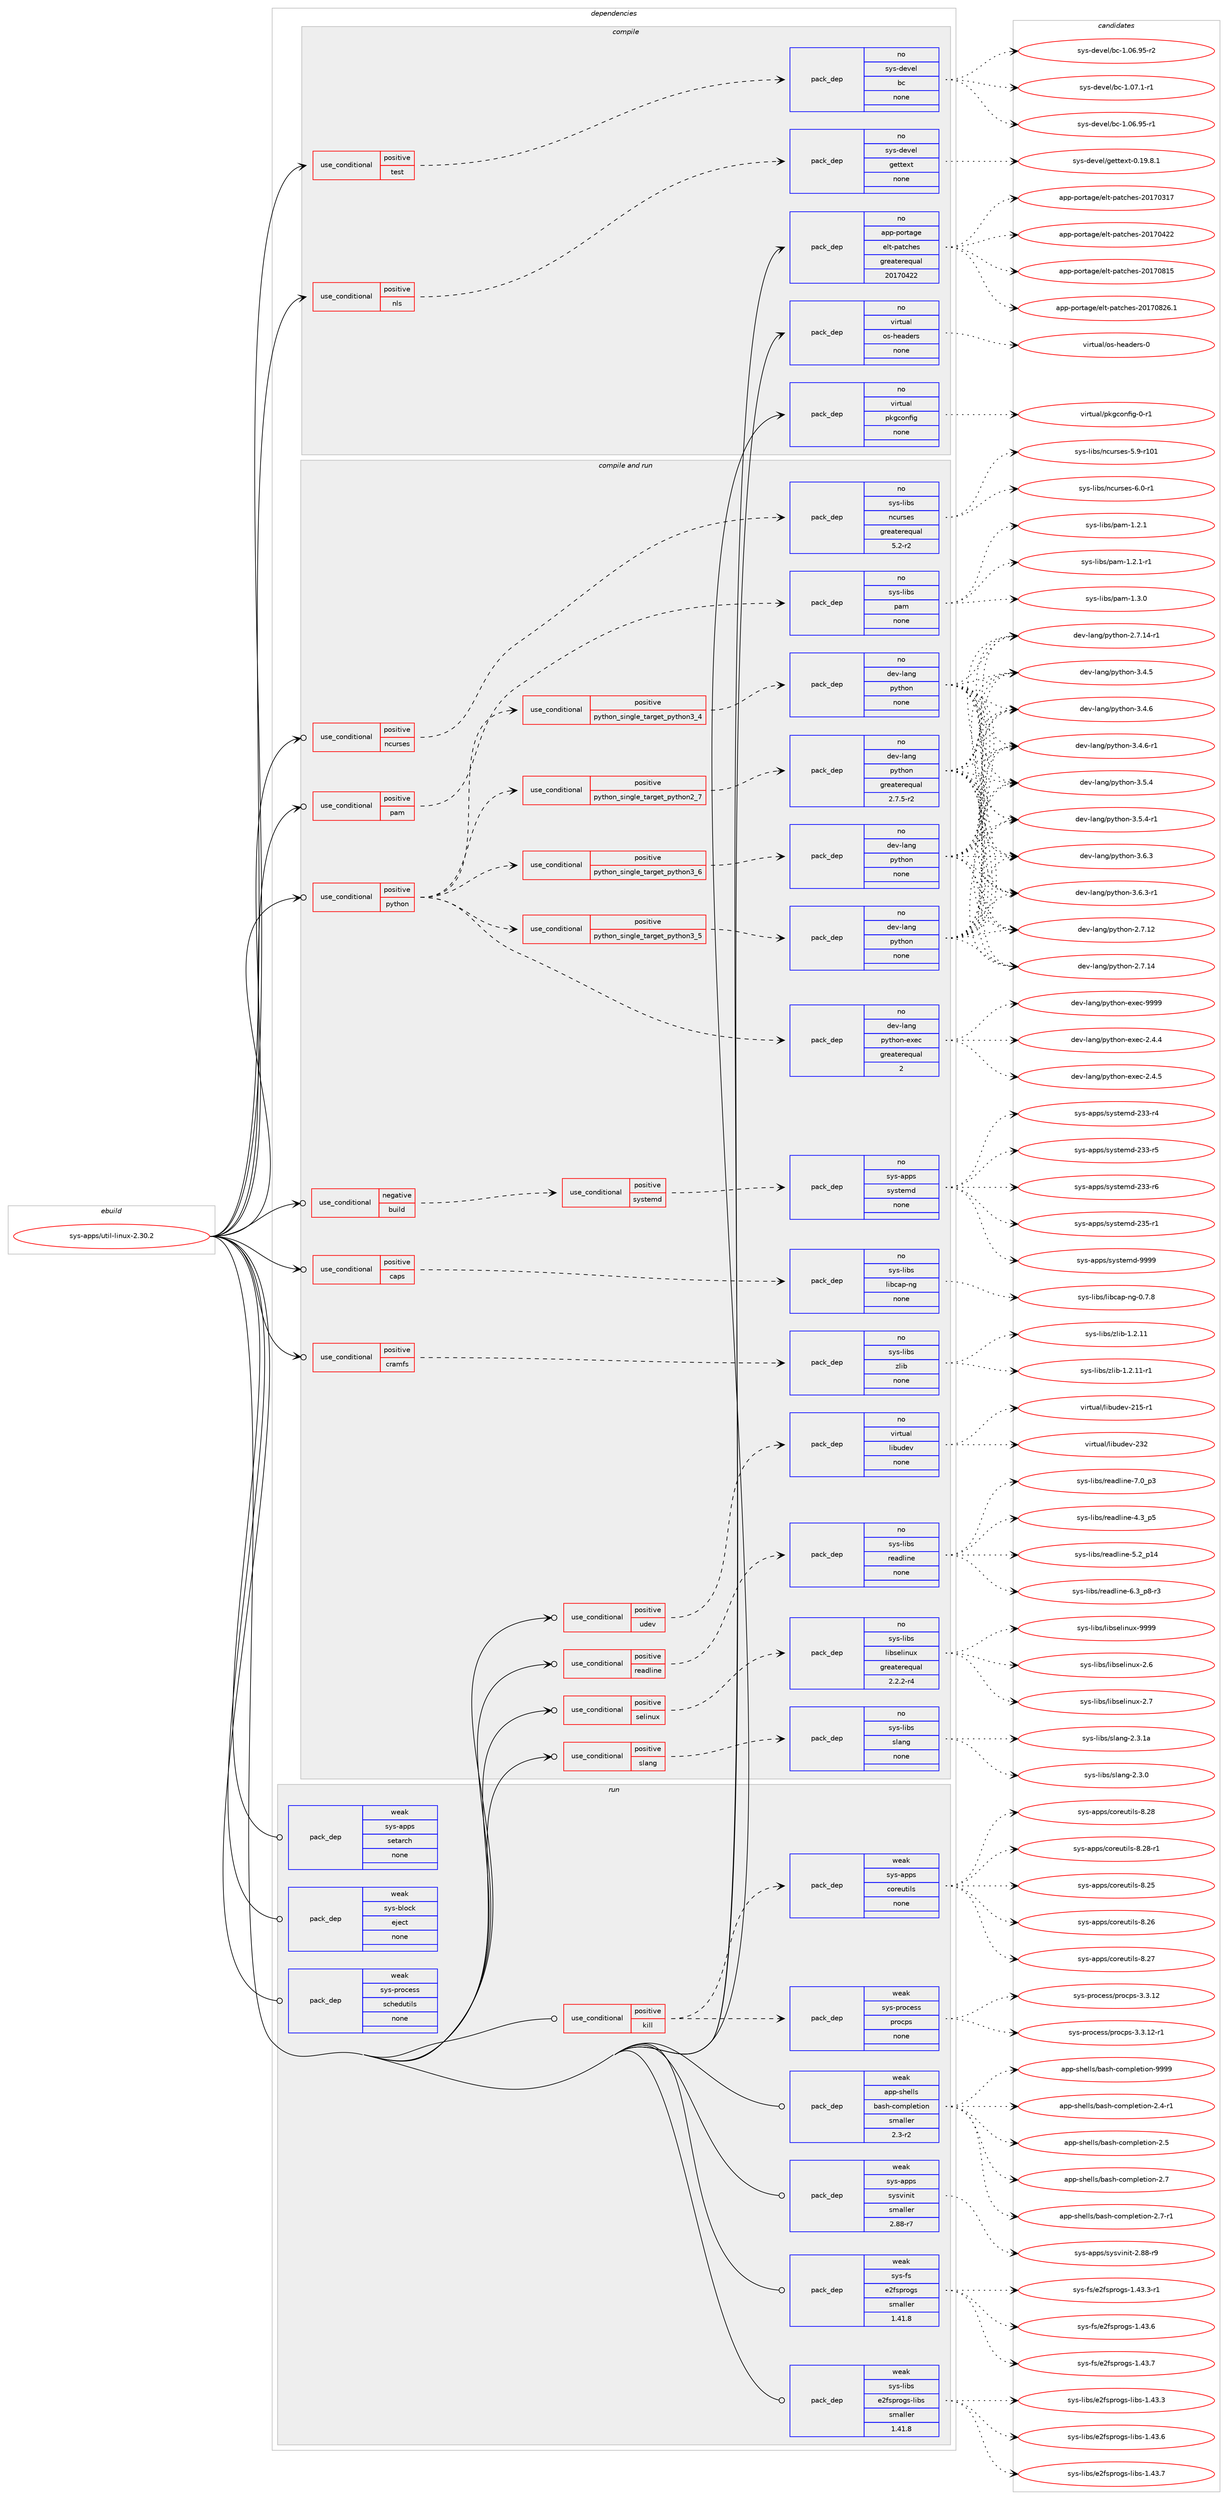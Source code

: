 digraph prolog {

# *************
# Graph options
# *************

newrank=true;
concentrate=true;
compound=true;
graph [rankdir=LR,fontname=Helvetica,fontsize=10,ranksep=1.5];#, ranksep=2.5, nodesep=0.2];
edge  [arrowhead=vee];
node  [fontname=Helvetica,fontsize=10];

# **********
# The ebuild
# **********

subgraph cluster_leftcol {
color=gray;
rank=same;
label=<<i>ebuild</i>>;
id [label="sys-apps/util-linux-2.30.2", color=red, width=4, href="../sys-apps/util-linux-2.30.2.svg"];
}

# ****************
# The dependencies
# ****************

subgraph cluster_midcol {
color=gray;
label=<<i>dependencies</i>>;
subgraph cluster_compile {
fillcolor="#eeeeee";
style=filled;
label=<<i>compile</i>>;
subgraph cond832 {
dependency6902 [label=<<TABLE BORDER="0" CELLBORDER="1" CELLSPACING="0" CELLPADDING="4"><TR><TD ROWSPAN="3" CELLPADDING="10">use_conditional</TD></TR><TR><TD>positive</TD></TR><TR><TD>nls</TD></TR></TABLE>>, shape=none, color=red];
subgraph pack6034 {
dependency6903 [label=<<TABLE BORDER="0" CELLBORDER="1" CELLSPACING="0" CELLPADDING="4" WIDTH="220"><TR><TD ROWSPAN="6" CELLPADDING="30">pack_dep</TD></TR><TR><TD WIDTH="110">no</TD></TR><TR><TD>sys-devel</TD></TR><TR><TD>gettext</TD></TR><TR><TD>none</TD></TR><TR><TD></TD></TR></TABLE>>, shape=none, color=blue];
}
dependency6902:e -> dependency6903:w [weight=20,style="dashed",arrowhead="vee"];
}
id:e -> dependency6902:w [weight=20,style="solid",arrowhead="vee"];
subgraph cond833 {
dependency6904 [label=<<TABLE BORDER="0" CELLBORDER="1" CELLSPACING="0" CELLPADDING="4"><TR><TD ROWSPAN="3" CELLPADDING="10">use_conditional</TD></TR><TR><TD>positive</TD></TR><TR><TD>test</TD></TR></TABLE>>, shape=none, color=red];
subgraph pack6035 {
dependency6905 [label=<<TABLE BORDER="0" CELLBORDER="1" CELLSPACING="0" CELLPADDING="4" WIDTH="220"><TR><TD ROWSPAN="6" CELLPADDING="30">pack_dep</TD></TR><TR><TD WIDTH="110">no</TD></TR><TR><TD>sys-devel</TD></TR><TR><TD>bc</TD></TR><TR><TD>none</TD></TR><TR><TD></TD></TR></TABLE>>, shape=none, color=blue];
}
dependency6904:e -> dependency6905:w [weight=20,style="dashed",arrowhead="vee"];
}
id:e -> dependency6904:w [weight=20,style="solid",arrowhead="vee"];
subgraph pack6036 {
dependency6906 [label=<<TABLE BORDER="0" CELLBORDER="1" CELLSPACING="0" CELLPADDING="4" WIDTH="220"><TR><TD ROWSPAN="6" CELLPADDING="30">pack_dep</TD></TR><TR><TD WIDTH="110">no</TD></TR><TR><TD>app-portage</TD></TR><TR><TD>elt-patches</TD></TR><TR><TD>greaterequal</TD></TR><TR><TD>20170422</TD></TR></TABLE>>, shape=none, color=blue];
}
id:e -> dependency6906:w [weight=20,style="solid",arrowhead="vee"];
subgraph pack6037 {
dependency6907 [label=<<TABLE BORDER="0" CELLBORDER="1" CELLSPACING="0" CELLPADDING="4" WIDTH="220"><TR><TD ROWSPAN="6" CELLPADDING="30">pack_dep</TD></TR><TR><TD WIDTH="110">no</TD></TR><TR><TD>virtual</TD></TR><TR><TD>os-headers</TD></TR><TR><TD>none</TD></TR><TR><TD></TD></TR></TABLE>>, shape=none, color=blue];
}
id:e -> dependency6907:w [weight=20,style="solid",arrowhead="vee"];
subgraph pack6038 {
dependency6908 [label=<<TABLE BORDER="0" CELLBORDER="1" CELLSPACING="0" CELLPADDING="4" WIDTH="220"><TR><TD ROWSPAN="6" CELLPADDING="30">pack_dep</TD></TR><TR><TD WIDTH="110">no</TD></TR><TR><TD>virtual</TD></TR><TR><TD>pkgconfig</TD></TR><TR><TD>none</TD></TR><TR><TD></TD></TR></TABLE>>, shape=none, color=blue];
}
id:e -> dependency6908:w [weight=20,style="solid",arrowhead="vee"];
}
subgraph cluster_compileandrun {
fillcolor="#eeeeee";
style=filled;
label=<<i>compile and run</i>>;
subgraph cond834 {
dependency6909 [label=<<TABLE BORDER="0" CELLBORDER="1" CELLSPACING="0" CELLPADDING="4"><TR><TD ROWSPAN="3" CELLPADDING="10">use_conditional</TD></TR><TR><TD>negative</TD></TR><TR><TD>build</TD></TR></TABLE>>, shape=none, color=red];
subgraph cond835 {
dependency6910 [label=<<TABLE BORDER="0" CELLBORDER="1" CELLSPACING="0" CELLPADDING="4"><TR><TD ROWSPAN="3" CELLPADDING="10">use_conditional</TD></TR><TR><TD>positive</TD></TR><TR><TD>systemd</TD></TR></TABLE>>, shape=none, color=red];
subgraph pack6039 {
dependency6911 [label=<<TABLE BORDER="0" CELLBORDER="1" CELLSPACING="0" CELLPADDING="4" WIDTH="220"><TR><TD ROWSPAN="6" CELLPADDING="30">pack_dep</TD></TR><TR><TD WIDTH="110">no</TD></TR><TR><TD>sys-apps</TD></TR><TR><TD>systemd</TD></TR><TR><TD>none</TD></TR><TR><TD></TD></TR></TABLE>>, shape=none, color=blue];
}
dependency6910:e -> dependency6911:w [weight=20,style="dashed",arrowhead="vee"];
}
dependency6909:e -> dependency6910:w [weight=20,style="dashed",arrowhead="vee"];
}
id:e -> dependency6909:w [weight=20,style="solid",arrowhead="odotvee"];
subgraph cond836 {
dependency6912 [label=<<TABLE BORDER="0" CELLBORDER="1" CELLSPACING="0" CELLPADDING="4"><TR><TD ROWSPAN="3" CELLPADDING="10">use_conditional</TD></TR><TR><TD>positive</TD></TR><TR><TD>caps</TD></TR></TABLE>>, shape=none, color=red];
subgraph pack6040 {
dependency6913 [label=<<TABLE BORDER="0" CELLBORDER="1" CELLSPACING="0" CELLPADDING="4" WIDTH="220"><TR><TD ROWSPAN="6" CELLPADDING="30">pack_dep</TD></TR><TR><TD WIDTH="110">no</TD></TR><TR><TD>sys-libs</TD></TR><TR><TD>libcap-ng</TD></TR><TR><TD>none</TD></TR><TR><TD></TD></TR></TABLE>>, shape=none, color=blue];
}
dependency6912:e -> dependency6913:w [weight=20,style="dashed",arrowhead="vee"];
}
id:e -> dependency6912:w [weight=20,style="solid",arrowhead="odotvee"];
subgraph cond837 {
dependency6914 [label=<<TABLE BORDER="0" CELLBORDER="1" CELLSPACING="0" CELLPADDING="4"><TR><TD ROWSPAN="3" CELLPADDING="10">use_conditional</TD></TR><TR><TD>positive</TD></TR><TR><TD>cramfs</TD></TR></TABLE>>, shape=none, color=red];
subgraph pack6041 {
dependency6915 [label=<<TABLE BORDER="0" CELLBORDER="1" CELLSPACING="0" CELLPADDING="4" WIDTH="220"><TR><TD ROWSPAN="6" CELLPADDING="30">pack_dep</TD></TR><TR><TD WIDTH="110">no</TD></TR><TR><TD>sys-libs</TD></TR><TR><TD>zlib</TD></TR><TR><TD>none</TD></TR><TR><TD></TD></TR></TABLE>>, shape=none, color=blue];
}
dependency6914:e -> dependency6915:w [weight=20,style="dashed",arrowhead="vee"];
}
id:e -> dependency6914:w [weight=20,style="solid",arrowhead="odotvee"];
subgraph cond838 {
dependency6916 [label=<<TABLE BORDER="0" CELLBORDER="1" CELLSPACING="0" CELLPADDING="4"><TR><TD ROWSPAN="3" CELLPADDING="10">use_conditional</TD></TR><TR><TD>positive</TD></TR><TR><TD>ncurses</TD></TR></TABLE>>, shape=none, color=red];
subgraph pack6042 {
dependency6917 [label=<<TABLE BORDER="0" CELLBORDER="1" CELLSPACING="0" CELLPADDING="4" WIDTH="220"><TR><TD ROWSPAN="6" CELLPADDING="30">pack_dep</TD></TR><TR><TD WIDTH="110">no</TD></TR><TR><TD>sys-libs</TD></TR><TR><TD>ncurses</TD></TR><TR><TD>greaterequal</TD></TR><TR><TD>5.2-r2</TD></TR></TABLE>>, shape=none, color=blue];
}
dependency6916:e -> dependency6917:w [weight=20,style="dashed",arrowhead="vee"];
}
id:e -> dependency6916:w [weight=20,style="solid",arrowhead="odotvee"];
subgraph cond839 {
dependency6918 [label=<<TABLE BORDER="0" CELLBORDER="1" CELLSPACING="0" CELLPADDING="4"><TR><TD ROWSPAN="3" CELLPADDING="10">use_conditional</TD></TR><TR><TD>positive</TD></TR><TR><TD>pam</TD></TR></TABLE>>, shape=none, color=red];
subgraph pack6043 {
dependency6919 [label=<<TABLE BORDER="0" CELLBORDER="1" CELLSPACING="0" CELLPADDING="4" WIDTH="220"><TR><TD ROWSPAN="6" CELLPADDING="30">pack_dep</TD></TR><TR><TD WIDTH="110">no</TD></TR><TR><TD>sys-libs</TD></TR><TR><TD>pam</TD></TR><TR><TD>none</TD></TR><TR><TD></TD></TR></TABLE>>, shape=none, color=blue];
}
dependency6918:e -> dependency6919:w [weight=20,style="dashed",arrowhead="vee"];
}
id:e -> dependency6918:w [weight=20,style="solid",arrowhead="odotvee"];
subgraph cond840 {
dependency6920 [label=<<TABLE BORDER="0" CELLBORDER="1" CELLSPACING="0" CELLPADDING="4"><TR><TD ROWSPAN="3" CELLPADDING="10">use_conditional</TD></TR><TR><TD>positive</TD></TR><TR><TD>python</TD></TR></TABLE>>, shape=none, color=red];
subgraph cond841 {
dependency6921 [label=<<TABLE BORDER="0" CELLBORDER="1" CELLSPACING="0" CELLPADDING="4"><TR><TD ROWSPAN="3" CELLPADDING="10">use_conditional</TD></TR><TR><TD>positive</TD></TR><TR><TD>python_single_target_python2_7</TD></TR></TABLE>>, shape=none, color=red];
subgraph pack6044 {
dependency6922 [label=<<TABLE BORDER="0" CELLBORDER="1" CELLSPACING="0" CELLPADDING="4" WIDTH="220"><TR><TD ROWSPAN="6" CELLPADDING="30">pack_dep</TD></TR><TR><TD WIDTH="110">no</TD></TR><TR><TD>dev-lang</TD></TR><TR><TD>python</TD></TR><TR><TD>greaterequal</TD></TR><TR><TD>2.7.5-r2</TD></TR></TABLE>>, shape=none, color=blue];
}
dependency6921:e -> dependency6922:w [weight=20,style="dashed",arrowhead="vee"];
}
dependency6920:e -> dependency6921:w [weight=20,style="dashed",arrowhead="vee"];
subgraph cond842 {
dependency6923 [label=<<TABLE BORDER="0" CELLBORDER="1" CELLSPACING="0" CELLPADDING="4"><TR><TD ROWSPAN="3" CELLPADDING="10">use_conditional</TD></TR><TR><TD>positive</TD></TR><TR><TD>python_single_target_python3_4</TD></TR></TABLE>>, shape=none, color=red];
subgraph pack6045 {
dependency6924 [label=<<TABLE BORDER="0" CELLBORDER="1" CELLSPACING="0" CELLPADDING="4" WIDTH="220"><TR><TD ROWSPAN="6" CELLPADDING="30">pack_dep</TD></TR><TR><TD WIDTH="110">no</TD></TR><TR><TD>dev-lang</TD></TR><TR><TD>python</TD></TR><TR><TD>none</TD></TR><TR><TD></TD></TR></TABLE>>, shape=none, color=blue];
}
dependency6923:e -> dependency6924:w [weight=20,style="dashed",arrowhead="vee"];
}
dependency6920:e -> dependency6923:w [weight=20,style="dashed",arrowhead="vee"];
subgraph cond843 {
dependency6925 [label=<<TABLE BORDER="0" CELLBORDER="1" CELLSPACING="0" CELLPADDING="4"><TR><TD ROWSPAN="3" CELLPADDING="10">use_conditional</TD></TR><TR><TD>positive</TD></TR><TR><TD>python_single_target_python3_5</TD></TR></TABLE>>, shape=none, color=red];
subgraph pack6046 {
dependency6926 [label=<<TABLE BORDER="0" CELLBORDER="1" CELLSPACING="0" CELLPADDING="4" WIDTH="220"><TR><TD ROWSPAN="6" CELLPADDING="30">pack_dep</TD></TR><TR><TD WIDTH="110">no</TD></TR><TR><TD>dev-lang</TD></TR><TR><TD>python</TD></TR><TR><TD>none</TD></TR><TR><TD></TD></TR></TABLE>>, shape=none, color=blue];
}
dependency6925:e -> dependency6926:w [weight=20,style="dashed",arrowhead="vee"];
}
dependency6920:e -> dependency6925:w [weight=20,style="dashed",arrowhead="vee"];
subgraph cond844 {
dependency6927 [label=<<TABLE BORDER="0" CELLBORDER="1" CELLSPACING="0" CELLPADDING="4"><TR><TD ROWSPAN="3" CELLPADDING="10">use_conditional</TD></TR><TR><TD>positive</TD></TR><TR><TD>python_single_target_python3_6</TD></TR></TABLE>>, shape=none, color=red];
subgraph pack6047 {
dependency6928 [label=<<TABLE BORDER="0" CELLBORDER="1" CELLSPACING="0" CELLPADDING="4" WIDTH="220"><TR><TD ROWSPAN="6" CELLPADDING="30">pack_dep</TD></TR><TR><TD WIDTH="110">no</TD></TR><TR><TD>dev-lang</TD></TR><TR><TD>python</TD></TR><TR><TD>none</TD></TR><TR><TD></TD></TR></TABLE>>, shape=none, color=blue];
}
dependency6927:e -> dependency6928:w [weight=20,style="dashed",arrowhead="vee"];
}
dependency6920:e -> dependency6927:w [weight=20,style="dashed",arrowhead="vee"];
subgraph pack6048 {
dependency6929 [label=<<TABLE BORDER="0" CELLBORDER="1" CELLSPACING="0" CELLPADDING="4" WIDTH="220"><TR><TD ROWSPAN="6" CELLPADDING="30">pack_dep</TD></TR><TR><TD WIDTH="110">no</TD></TR><TR><TD>dev-lang</TD></TR><TR><TD>python-exec</TD></TR><TR><TD>greaterequal</TD></TR><TR><TD>2</TD></TR></TABLE>>, shape=none, color=blue];
}
dependency6920:e -> dependency6929:w [weight=20,style="dashed",arrowhead="vee"];
}
id:e -> dependency6920:w [weight=20,style="solid",arrowhead="odotvee"];
subgraph cond845 {
dependency6930 [label=<<TABLE BORDER="0" CELLBORDER="1" CELLSPACING="0" CELLPADDING="4"><TR><TD ROWSPAN="3" CELLPADDING="10">use_conditional</TD></TR><TR><TD>positive</TD></TR><TR><TD>readline</TD></TR></TABLE>>, shape=none, color=red];
subgraph pack6049 {
dependency6931 [label=<<TABLE BORDER="0" CELLBORDER="1" CELLSPACING="0" CELLPADDING="4" WIDTH="220"><TR><TD ROWSPAN="6" CELLPADDING="30">pack_dep</TD></TR><TR><TD WIDTH="110">no</TD></TR><TR><TD>sys-libs</TD></TR><TR><TD>readline</TD></TR><TR><TD>none</TD></TR><TR><TD></TD></TR></TABLE>>, shape=none, color=blue];
}
dependency6930:e -> dependency6931:w [weight=20,style="dashed",arrowhead="vee"];
}
id:e -> dependency6930:w [weight=20,style="solid",arrowhead="odotvee"];
subgraph cond846 {
dependency6932 [label=<<TABLE BORDER="0" CELLBORDER="1" CELLSPACING="0" CELLPADDING="4"><TR><TD ROWSPAN="3" CELLPADDING="10">use_conditional</TD></TR><TR><TD>positive</TD></TR><TR><TD>selinux</TD></TR></TABLE>>, shape=none, color=red];
subgraph pack6050 {
dependency6933 [label=<<TABLE BORDER="0" CELLBORDER="1" CELLSPACING="0" CELLPADDING="4" WIDTH="220"><TR><TD ROWSPAN="6" CELLPADDING="30">pack_dep</TD></TR><TR><TD WIDTH="110">no</TD></TR><TR><TD>sys-libs</TD></TR><TR><TD>libselinux</TD></TR><TR><TD>greaterequal</TD></TR><TR><TD>2.2.2-r4</TD></TR></TABLE>>, shape=none, color=blue];
}
dependency6932:e -> dependency6933:w [weight=20,style="dashed",arrowhead="vee"];
}
id:e -> dependency6932:w [weight=20,style="solid",arrowhead="odotvee"];
subgraph cond847 {
dependency6934 [label=<<TABLE BORDER="0" CELLBORDER="1" CELLSPACING="0" CELLPADDING="4"><TR><TD ROWSPAN="3" CELLPADDING="10">use_conditional</TD></TR><TR><TD>positive</TD></TR><TR><TD>slang</TD></TR></TABLE>>, shape=none, color=red];
subgraph pack6051 {
dependency6935 [label=<<TABLE BORDER="0" CELLBORDER="1" CELLSPACING="0" CELLPADDING="4" WIDTH="220"><TR><TD ROWSPAN="6" CELLPADDING="30">pack_dep</TD></TR><TR><TD WIDTH="110">no</TD></TR><TR><TD>sys-libs</TD></TR><TR><TD>slang</TD></TR><TR><TD>none</TD></TR><TR><TD></TD></TR></TABLE>>, shape=none, color=blue];
}
dependency6934:e -> dependency6935:w [weight=20,style="dashed",arrowhead="vee"];
}
id:e -> dependency6934:w [weight=20,style="solid",arrowhead="odotvee"];
subgraph cond848 {
dependency6936 [label=<<TABLE BORDER="0" CELLBORDER="1" CELLSPACING="0" CELLPADDING="4"><TR><TD ROWSPAN="3" CELLPADDING="10">use_conditional</TD></TR><TR><TD>positive</TD></TR><TR><TD>udev</TD></TR></TABLE>>, shape=none, color=red];
subgraph pack6052 {
dependency6937 [label=<<TABLE BORDER="0" CELLBORDER="1" CELLSPACING="0" CELLPADDING="4" WIDTH="220"><TR><TD ROWSPAN="6" CELLPADDING="30">pack_dep</TD></TR><TR><TD WIDTH="110">no</TD></TR><TR><TD>virtual</TD></TR><TR><TD>libudev</TD></TR><TR><TD>none</TD></TR><TR><TD></TD></TR></TABLE>>, shape=none, color=blue];
}
dependency6936:e -> dependency6937:w [weight=20,style="dashed",arrowhead="vee"];
}
id:e -> dependency6936:w [weight=20,style="solid",arrowhead="odotvee"];
}
subgraph cluster_run {
fillcolor="#eeeeee";
style=filled;
label=<<i>run</i>>;
subgraph cond849 {
dependency6938 [label=<<TABLE BORDER="0" CELLBORDER="1" CELLSPACING="0" CELLPADDING="4"><TR><TD ROWSPAN="3" CELLPADDING="10">use_conditional</TD></TR><TR><TD>positive</TD></TR><TR><TD>kill</TD></TR></TABLE>>, shape=none, color=red];
subgraph pack6053 {
dependency6939 [label=<<TABLE BORDER="0" CELLBORDER="1" CELLSPACING="0" CELLPADDING="4" WIDTH="220"><TR><TD ROWSPAN="6" CELLPADDING="30">pack_dep</TD></TR><TR><TD WIDTH="110">weak</TD></TR><TR><TD>sys-apps</TD></TR><TR><TD>coreutils</TD></TR><TR><TD>none</TD></TR><TR><TD></TD></TR></TABLE>>, shape=none, color=blue];
}
dependency6938:e -> dependency6939:w [weight=20,style="dashed",arrowhead="vee"];
subgraph pack6054 {
dependency6940 [label=<<TABLE BORDER="0" CELLBORDER="1" CELLSPACING="0" CELLPADDING="4" WIDTH="220"><TR><TD ROWSPAN="6" CELLPADDING="30">pack_dep</TD></TR><TR><TD WIDTH="110">weak</TD></TR><TR><TD>sys-process</TD></TR><TR><TD>procps</TD></TR><TR><TD>none</TD></TR><TR><TD></TD></TR></TABLE>>, shape=none, color=blue];
}
dependency6938:e -> dependency6940:w [weight=20,style="dashed",arrowhead="vee"];
}
id:e -> dependency6938:w [weight=20,style="solid",arrowhead="odot"];
subgraph pack6055 {
dependency6941 [label=<<TABLE BORDER="0" CELLBORDER="1" CELLSPACING="0" CELLPADDING="4" WIDTH="220"><TR><TD ROWSPAN="6" CELLPADDING="30">pack_dep</TD></TR><TR><TD WIDTH="110">weak</TD></TR><TR><TD>app-shells</TD></TR><TR><TD>bash-completion</TD></TR><TR><TD>smaller</TD></TR><TR><TD>2.3-r2</TD></TR></TABLE>>, shape=none, color=blue];
}
id:e -> dependency6941:w [weight=20,style="solid",arrowhead="odot"];
subgraph pack6056 {
dependency6942 [label=<<TABLE BORDER="0" CELLBORDER="1" CELLSPACING="0" CELLPADDING="4" WIDTH="220"><TR><TD ROWSPAN="6" CELLPADDING="30">pack_dep</TD></TR><TR><TD WIDTH="110">weak</TD></TR><TR><TD>sys-apps</TD></TR><TR><TD>setarch</TD></TR><TR><TD>none</TD></TR><TR><TD></TD></TR></TABLE>>, shape=none, color=blue];
}
id:e -> dependency6942:w [weight=20,style="solid",arrowhead="odot"];
subgraph pack6057 {
dependency6943 [label=<<TABLE BORDER="0" CELLBORDER="1" CELLSPACING="0" CELLPADDING="4" WIDTH="220"><TR><TD ROWSPAN="6" CELLPADDING="30">pack_dep</TD></TR><TR><TD WIDTH="110">weak</TD></TR><TR><TD>sys-apps</TD></TR><TR><TD>sysvinit</TD></TR><TR><TD>smaller</TD></TR><TR><TD>2.88-r7</TD></TR></TABLE>>, shape=none, color=blue];
}
id:e -> dependency6943:w [weight=20,style="solid",arrowhead="odot"];
subgraph pack6058 {
dependency6944 [label=<<TABLE BORDER="0" CELLBORDER="1" CELLSPACING="0" CELLPADDING="4" WIDTH="220"><TR><TD ROWSPAN="6" CELLPADDING="30">pack_dep</TD></TR><TR><TD WIDTH="110">weak</TD></TR><TR><TD>sys-block</TD></TR><TR><TD>eject</TD></TR><TR><TD>none</TD></TR><TR><TD></TD></TR></TABLE>>, shape=none, color=blue];
}
id:e -> dependency6944:w [weight=20,style="solid",arrowhead="odot"];
subgraph pack6059 {
dependency6945 [label=<<TABLE BORDER="0" CELLBORDER="1" CELLSPACING="0" CELLPADDING="4" WIDTH="220"><TR><TD ROWSPAN="6" CELLPADDING="30">pack_dep</TD></TR><TR><TD WIDTH="110">weak</TD></TR><TR><TD>sys-fs</TD></TR><TR><TD>e2fsprogs</TD></TR><TR><TD>smaller</TD></TR><TR><TD>1.41.8</TD></TR></TABLE>>, shape=none, color=blue];
}
id:e -> dependency6945:w [weight=20,style="solid",arrowhead="odot"];
subgraph pack6060 {
dependency6946 [label=<<TABLE BORDER="0" CELLBORDER="1" CELLSPACING="0" CELLPADDING="4" WIDTH="220"><TR><TD ROWSPAN="6" CELLPADDING="30">pack_dep</TD></TR><TR><TD WIDTH="110">weak</TD></TR><TR><TD>sys-libs</TD></TR><TR><TD>e2fsprogs-libs</TD></TR><TR><TD>smaller</TD></TR><TR><TD>1.41.8</TD></TR></TABLE>>, shape=none, color=blue];
}
id:e -> dependency6946:w [weight=20,style="solid",arrowhead="odot"];
subgraph pack6061 {
dependency6947 [label=<<TABLE BORDER="0" CELLBORDER="1" CELLSPACING="0" CELLPADDING="4" WIDTH="220"><TR><TD ROWSPAN="6" CELLPADDING="30">pack_dep</TD></TR><TR><TD WIDTH="110">weak</TD></TR><TR><TD>sys-process</TD></TR><TR><TD>schedutils</TD></TR><TR><TD>none</TD></TR><TR><TD></TD></TR></TABLE>>, shape=none, color=blue];
}
id:e -> dependency6947:w [weight=20,style="solid",arrowhead="odot"];
}
}

# **************
# The candidates
# **************

subgraph cluster_choices {
rank=same;
color=gray;
label=<<i>candidates</i>>;

subgraph choice6034 {
color=black;
nodesep=1;
choice1151211154510010111810110847103101116116101120116454846495746564649 [label="sys-devel/gettext-0.19.8.1", color=red, width=4,href="../sys-devel/gettext-0.19.8.1.svg"];
dependency6903:e -> choice1151211154510010111810110847103101116116101120116454846495746564649:w [style=dotted,weight="100"];
}
subgraph choice6035 {
color=black;
nodesep=1;
choice1151211154510010111810110847989945494648544657534511449 [label="sys-devel/bc-1.06.95-r1", color=red, width=4,href="../sys-devel/bc-1.06.95-r1.svg"];
choice1151211154510010111810110847989945494648544657534511450 [label="sys-devel/bc-1.06.95-r2", color=red, width=4,href="../sys-devel/bc-1.06.95-r2.svg"];
choice11512111545100101118101108479899454946485546494511449 [label="sys-devel/bc-1.07.1-r1", color=red, width=4,href="../sys-devel/bc-1.07.1-r1.svg"];
dependency6905:e -> choice1151211154510010111810110847989945494648544657534511449:w [style=dotted,weight="100"];
dependency6905:e -> choice1151211154510010111810110847989945494648544657534511450:w [style=dotted,weight="100"];
dependency6905:e -> choice11512111545100101118101108479899454946485546494511449:w [style=dotted,weight="100"];
}
subgraph choice6036 {
color=black;
nodesep=1;
choice97112112451121111141169710310147101108116451129711699104101115455048495548514955 [label="app-portage/elt-patches-20170317", color=red, width=4,href="../app-portage/elt-patches-20170317.svg"];
choice97112112451121111141169710310147101108116451129711699104101115455048495548525050 [label="app-portage/elt-patches-20170422", color=red, width=4,href="../app-portage/elt-patches-20170422.svg"];
choice97112112451121111141169710310147101108116451129711699104101115455048495548564953 [label="app-portage/elt-patches-20170815", color=red, width=4,href="../app-portage/elt-patches-20170815.svg"];
choice971121124511211111411697103101471011081164511297116991041011154550484955485650544649 [label="app-portage/elt-patches-20170826.1", color=red, width=4,href="../app-portage/elt-patches-20170826.1.svg"];
dependency6906:e -> choice97112112451121111141169710310147101108116451129711699104101115455048495548514955:w [style=dotted,weight="100"];
dependency6906:e -> choice97112112451121111141169710310147101108116451129711699104101115455048495548525050:w [style=dotted,weight="100"];
dependency6906:e -> choice97112112451121111141169710310147101108116451129711699104101115455048495548564953:w [style=dotted,weight="100"];
dependency6906:e -> choice971121124511211111411697103101471011081164511297116991041011154550484955485650544649:w [style=dotted,weight="100"];
}
subgraph choice6037 {
color=black;
nodesep=1;
choice118105114116117971084711111545104101971001011141154548 [label="virtual/os-headers-0", color=red, width=4,href="../virtual/os-headers-0.svg"];
dependency6907:e -> choice118105114116117971084711111545104101971001011141154548:w [style=dotted,weight="100"];
}
subgraph choice6038 {
color=black;
nodesep=1;
choice11810511411611797108471121071039911111010210510345484511449 [label="virtual/pkgconfig-0-r1", color=red, width=4,href="../virtual/pkgconfig-0-r1.svg"];
dependency6908:e -> choice11810511411611797108471121071039911111010210510345484511449:w [style=dotted,weight="100"];
}
subgraph choice6039 {
color=black;
nodesep=1;
choice115121115459711211211547115121115116101109100455051514511452 [label="sys-apps/systemd-233-r4", color=red, width=4,href="../sys-apps/systemd-233-r4.svg"];
choice115121115459711211211547115121115116101109100455051514511453 [label="sys-apps/systemd-233-r5", color=red, width=4,href="../sys-apps/systemd-233-r5.svg"];
choice115121115459711211211547115121115116101109100455051514511454 [label="sys-apps/systemd-233-r6", color=red, width=4,href="../sys-apps/systemd-233-r6.svg"];
choice115121115459711211211547115121115116101109100455051534511449 [label="sys-apps/systemd-235-r1", color=red, width=4,href="../sys-apps/systemd-235-r1.svg"];
choice1151211154597112112115471151211151161011091004557575757 [label="sys-apps/systemd-9999", color=red, width=4,href="../sys-apps/systemd-9999.svg"];
dependency6911:e -> choice115121115459711211211547115121115116101109100455051514511452:w [style=dotted,weight="100"];
dependency6911:e -> choice115121115459711211211547115121115116101109100455051514511453:w [style=dotted,weight="100"];
dependency6911:e -> choice115121115459711211211547115121115116101109100455051514511454:w [style=dotted,weight="100"];
dependency6911:e -> choice115121115459711211211547115121115116101109100455051534511449:w [style=dotted,weight="100"];
dependency6911:e -> choice1151211154597112112115471151211151161011091004557575757:w [style=dotted,weight="100"];
}
subgraph choice6040 {
color=black;
nodesep=1;
choice11512111545108105981154710810598999711245110103454846554656 [label="sys-libs/libcap-ng-0.7.8", color=red, width=4,href="../sys-libs/libcap-ng-0.7.8.svg"];
dependency6913:e -> choice11512111545108105981154710810598999711245110103454846554656:w [style=dotted,weight="100"];
}
subgraph choice6041 {
color=black;
nodesep=1;
choice1151211154510810598115471221081059845494650464949 [label="sys-libs/zlib-1.2.11", color=red, width=4,href="../sys-libs/zlib-1.2.11.svg"];
choice11512111545108105981154712210810598454946504649494511449 [label="sys-libs/zlib-1.2.11-r1", color=red, width=4,href="../sys-libs/zlib-1.2.11-r1.svg"];
dependency6915:e -> choice1151211154510810598115471221081059845494650464949:w [style=dotted,weight="100"];
dependency6915:e -> choice11512111545108105981154712210810598454946504649494511449:w [style=dotted,weight="100"];
}
subgraph choice6042 {
color=black;
nodesep=1;
choice115121115451081059811547110991171141151011154553465745114494849 [label="sys-libs/ncurses-5.9-r101", color=red, width=4,href="../sys-libs/ncurses-5.9-r101.svg"];
choice11512111545108105981154711099117114115101115455446484511449 [label="sys-libs/ncurses-6.0-r1", color=red, width=4,href="../sys-libs/ncurses-6.0-r1.svg"];
dependency6917:e -> choice115121115451081059811547110991171141151011154553465745114494849:w [style=dotted,weight="100"];
dependency6917:e -> choice11512111545108105981154711099117114115101115455446484511449:w [style=dotted,weight="100"];
}
subgraph choice6043 {
color=black;
nodesep=1;
choice11512111545108105981154711297109454946504649 [label="sys-libs/pam-1.2.1", color=red, width=4,href="../sys-libs/pam-1.2.1.svg"];
choice115121115451081059811547112971094549465046494511449 [label="sys-libs/pam-1.2.1-r1", color=red, width=4,href="../sys-libs/pam-1.2.1-r1.svg"];
choice11512111545108105981154711297109454946514648 [label="sys-libs/pam-1.3.0", color=red, width=4,href="../sys-libs/pam-1.3.0.svg"];
dependency6919:e -> choice11512111545108105981154711297109454946504649:w [style=dotted,weight="100"];
dependency6919:e -> choice115121115451081059811547112971094549465046494511449:w [style=dotted,weight="100"];
dependency6919:e -> choice11512111545108105981154711297109454946514648:w [style=dotted,weight="100"];
}
subgraph choice6044 {
color=black;
nodesep=1;
choice10010111845108971101034711212111610411111045504655464950 [label="dev-lang/python-2.7.12", color=red, width=4,href="../dev-lang/python-2.7.12.svg"];
choice10010111845108971101034711212111610411111045504655464952 [label="dev-lang/python-2.7.14", color=red, width=4,href="../dev-lang/python-2.7.14.svg"];
choice100101118451089711010347112121116104111110455046554649524511449 [label="dev-lang/python-2.7.14-r1", color=red, width=4,href="../dev-lang/python-2.7.14-r1.svg"];
choice100101118451089711010347112121116104111110455146524653 [label="dev-lang/python-3.4.5", color=red, width=4,href="../dev-lang/python-3.4.5.svg"];
choice100101118451089711010347112121116104111110455146524654 [label="dev-lang/python-3.4.6", color=red, width=4,href="../dev-lang/python-3.4.6.svg"];
choice1001011184510897110103471121211161041111104551465246544511449 [label="dev-lang/python-3.4.6-r1", color=red, width=4,href="../dev-lang/python-3.4.6-r1.svg"];
choice100101118451089711010347112121116104111110455146534652 [label="dev-lang/python-3.5.4", color=red, width=4,href="../dev-lang/python-3.5.4.svg"];
choice1001011184510897110103471121211161041111104551465346524511449 [label="dev-lang/python-3.5.4-r1", color=red, width=4,href="../dev-lang/python-3.5.4-r1.svg"];
choice100101118451089711010347112121116104111110455146544651 [label="dev-lang/python-3.6.3", color=red, width=4,href="../dev-lang/python-3.6.3.svg"];
choice1001011184510897110103471121211161041111104551465446514511449 [label="dev-lang/python-3.6.3-r1", color=red, width=4,href="../dev-lang/python-3.6.3-r1.svg"];
dependency6922:e -> choice10010111845108971101034711212111610411111045504655464950:w [style=dotted,weight="100"];
dependency6922:e -> choice10010111845108971101034711212111610411111045504655464952:w [style=dotted,weight="100"];
dependency6922:e -> choice100101118451089711010347112121116104111110455046554649524511449:w [style=dotted,weight="100"];
dependency6922:e -> choice100101118451089711010347112121116104111110455146524653:w [style=dotted,weight="100"];
dependency6922:e -> choice100101118451089711010347112121116104111110455146524654:w [style=dotted,weight="100"];
dependency6922:e -> choice1001011184510897110103471121211161041111104551465246544511449:w [style=dotted,weight="100"];
dependency6922:e -> choice100101118451089711010347112121116104111110455146534652:w [style=dotted,weight="100"];
dependency6922:e -> choice1001011184510897110103471121211161041111104551465346524511449:w [style=dotted,weight="100"];
dependency6922:e -> choice100101118451089711010347112121116104111110455146544651:w [style=dotted,weight="100"];
dependency6922:e -> choice1001011184510897110103471121211161041111104551465446514511449:w [style=dotted,weight="100"];
}
subgraph choice6045 {
color=black;
nodesep=1;
choice10010111845108971101034711212111610411111045504655464950 [label="dev-lang/python-2.7.12", color=red, width=4,href="../dev-lang/python-2.7.12.svg"];
choice10010111845108971101034711212111610411111045504655464952 [label="dev-lang/python-2.7.14", color=red, width=4,href="../dev-lang/python-2.7.14.svg"];
choice100101118451089711010347112121116104111110455046554649524511449 [label="dev-lang/python-2.7.14-r1", color=red, width=4,href="../dev-lang/python-2.7.14-r1.svg"];
choice100101118451089711010347112121116104111110455146524653 [label="dev-lang/python-3.4.5", color=red, width=4,href="../dev-lang/python-3.4.5.svg"];
choice100101118451089711010347112121116104111110455146524654 [label="dev-lang/python-3.4.6", color=red, width=4,href="../dev-lang/python-3.4.6.svg"];
choice1001011184510897110103471121211161041111104551465246544511449 [label="dev-lang/python-3.4.6-r1", color=red, width=4,href="../dev-lang/python-3.4.6-r1.svg"];
choice100101118451089711010347112121116104111110455146534652 [label="dev-lang/python-3.5.4", color=red, width=4,href="../dev-lang/python-3.5.4.svg"];
choice1001011184510897110103471121211161041111104551465346524511449 [label="dev-lang/python-3.5.4-r1", color=red, width=4,href="../dev-lang/python-3.5.4-r1.svg"];
choice100101118451089711010347112121116104111110455146544651 [label="dev-lang/python-3.6.3", color=red, width=4,href="../dev-lang/python-3.6.3.svg"];
choice1001011184510897110103471121211161041111104551465446514511449 [label="dev-lang/python-3.6.3-r1", color=red, width=4,href="../dev-lang/python-3.6.3-r1.svg"];
dependency6924:e -> choice10010111845108971101034711212111610411111045504655464950:w [style=dotted,weight="100"];
dependency6924:e -> choice10010111845108971101034711212111610411111045504655464952:w [style=dotted,weight="100"];
dependency6924:e -> choice100101118451089711010347112121116104111110455046554649524511449:w [style=dotted,weight="100"];
dependency6924:e -> choice100101118451089711010347112121116104111110455146524653:w [style=dotted,weight="100"];
dependency6924:e -> choice100101118451089711010347112121116104111110455146524654:w [style=dotted,weight="100"];
dependency6924:e -> choice1001011184510897110103471121211161041111104551465246544511449:w [style=dotted,weight="100"];
dependency6924:e -> choice100101118451089711010347112121116104111110455146534652:w [style=dotted,weight="100"];
dependency6924:e -> choice1001011184510897110103471121211161041111104551465346524511449:w [style=dotted,weight="100"];
dependency6924:e -> choice100101118451089711010347112121116104111110455146544651:w [style=dotted,weight="100"];
dependency6924:e -> choice1001011184510897110103471121211161041111104551465446514511449:w [style=dotted,weight="100"];
}
subgraph choice6046 {
color=black;
nodesep=1;
choice10010111845108971101034711212111610411111045504655464950 [label="dev-lang/python-2.7.12", color=red, width=4,href="../dev-lang/python-2.7.12.svg"];
choice10010111845108971101034711212111610411111045504655464952 [label="dev-lang/python-2.7.14", color=red, width=4,href="../dev-lang/python-2.7.14.svg"];
choice100101118451089711010347112121116104111110455046554649524511449 [label="dev-lang/python-2.7.14-r1", color=red, width=4,href="../dev-lang/python-2.7.14-r1.svg"];
choice100101118451089711010347112121116104111110455146524653 [label="dev-lang/python-3.4.5", color=red, width=4,href="../dev-lang/python-3.4.5.svg"];
choice100101118451089711010347112121116104111110455146524654 [label="dev-lang/python-3.4.6", color=red, width=4,href="../dev-lang/python-3.4.6.svg"];
choice1001011184510897110103471121211161041111104551465246544511449 [label="dev-lang/python-3.4.6-r1", color=red, width=4,href="../dev-lang/python-3.4.6-r1.svg"];
choice100101118451089711010347112121116104111110455146534652 [label="dev-lang/python-3.5.4", color=red, width=4,href="../dev-lang/python-3.5.4.svg"];
choice1001011184510897110103471121211161041111104551465346524511449 [label="dev-lang/python-3.5.4-r1", color=red, width=4,href="../dev-lang/python-3.5.4-r1.svg"];
choice100101118451089711010347112121116104111110455146544651 [label="dev-lang/python-3.6.3", color=red, width=4,href="../dev-lang/python-3.6.3.svg"];
choice1001011184510897110103471121211161041111104551465446514511449 [label="dev-lang/python-3.6.3-r1", color=red, width=4,href="../dev-lang/python-3.6.3-r1.svg"];
dependency6926:e -> choice10010111845108971101034711212111610411111045504655464950:w [style=dotted,weight="100"];
dependency6926:e -> choice10010111845108971101034711212111610411111045504655464952:w [style=dotted,weight="100"];
dependency6926:e -> choice100101118451089711010347112121116104111110455046554649524511449:w [style=dotted,weight="100"];
dependency6926:e -> choice100101118451089711010347112121116104111110455146524653:w [style=dotted,weight="100"];
dependency6926:e -> choice100101118451089711010347112121116104111110455146524654:w [style=dotted,weight="100"];
dependency6926:e -> choice1001011184510897110103471121211161041111104551465246544511449:w [style=dotted,weight="100"];
dependency6926:e -> choice100101118451089711010347112121116104111110455146534652:w [style=dotted,weight="100"];
dependency6926:e -> choice1001011184510897110103471121211161041111104551465346524511449:w [style=dotted,weight="100"];
dependency6926:e -> choice100101118451089711010347112121116104111110455146544651:w [style=dotted,weight="100"];
dependency6926:e -> choice1001011184510897110103471121211161041111104551465446514511449:w [style=dotted,weight="100"];
}
subgraph choice6047 {
color=black;
nodesep=1;
choice10010111845108971101034711212111610411111045504655464950 [label="dev-lang/python-2.7.12", color=red, width=4,href="../dev-lang/python-2.7.12.svg"];
choice10010111845108971101034711212111610411111045504655464952 [label="dev-lang/python-2.7.14", color=red, width=4,href="../dev-lang/python-2.7.14.svg"];
choice100101118451089711010347112121116104111110455046554649524511449 [label="dev-lang/python-2.7.14-r1", color=red, width=4,href="../dev-lang/python-2.7.14-r1.svg"];
choice100101118451089711010347112121116104111110455146524653 [label="dev-lang/python-3.4.5", color=red, width=4,href="../dev-lang/python-3.4.5.svg"];
choice100101118451089711010347112121116104111110455146524654 [label="dev-lang/python-3.4.6", color=red, width=4,href="../dev-lang/python-3.4.6.svg"];
choice1001011184510897110103471121211161041111104551465246544511449 [label="dev-lang/python-3.4.6-r1", color=red, width=4,href="../dev-lang/python-3.4.6-r1.svg"];
choice100101118451089711010347112121116104111110455146534652 [label="dev-lang/python-3.5.4", color=red, width=4,href="../dev-lang/python-3.5.4.svg"];
choice1001011184510897110103471121211161041111104551465346524511449 [label="dev-lang/python-3.5.4-r1", color=red, width=4,href="../dev-lang/python-3.5.4-r1.svg"];
choice100101118451089711010347112121116104111110455146544651 [label="dev-lang/python-3.6.3", color=red, width=4,href="../dev-lang/python-3.6.3.svg"];
choice1001011184510897110103471121211161041111104551465446514511449 [label="dev-lang/python-3.6.3-r1", color=red, width=4,href="../dev-lang/python-3.6.3-r1.svg"];
dependency6928:e -> choice10010111845108971101034711212111610411111045504655464950:w [style=dotted,weight="100"];
dependency6928:e -> choice10010111845108971101034711212111610411111045504655464952:w [style=dotted,weight="100"];
dependency6928:e -> choice100101118451089711010347112121116104111110455046554649524511449:w [style=dotted,weight="100"];
dependency6928:e -> choice100101118451089711010347112121116104111110455146524653:w [style=dotted,weight="100"];
dependency6928:e -> choice100101118451089711010347112121116104111110455146524654:w [style=dotted,weight="100"];
dependency6928:e -> choice1001011184510897110103471121211161041111104551465246544511449:w [style=dotted,weight="100"];
dependency6928:e -> choice100101118451089711010347112121116104111110455146534652:w [style=dotted,weight="100"];
dependency6928:e -> choice1001011184510897110103471121211161041111104551465346524511449:w [style=dotted,weight="100"];
dependency6928:e -> choice100101118451089711010347112121116104111110455146544651:w [style=dotted,weight="100"];
dependency6928:e -> choice1001011184510897110103471121211161041111104551465446514511449:w [style=dotted,weight="100"];
}
subgraph choice6048 {
color=black;
nodesep=1;
choice1001011184510897110103471121211161041111104510112010199455046524652 [label="dev-lang/python-exec-2.4.4", color=red, width=4,href="../dev-lang/python-exec-2.4.4.svg"];
choice1001011184510897110103471121211161041111104510112010199455046524653 [label="dev-lang/python-exec-2.4.5", color=red, width=4,href="../dev-lang/python-exec-2.4.5.svg"];
choice10010111845108971101034711212111610411111045101120101994557575757 [label="dev-lang/python-exec-9999", color=red, width=4,href="../dev-lang/python-exec-9999.svg"];
dependency6929:e -> choice1001011184510897110103471121211161041111104510112010199455046524652:w [style=dotted,weight="100"];
dependency6929:e -> choice1001011184510897110103471121211161041111104510112010199455046524653:w [style=dotted,weight="100"];
dependency6929:e -> choice10010111845108971101034711212111610411111045101120101994557575757:w [style=dotted,weight="100"];
}
subgraph choice6049 {
color=black;
nodesep=1;
choice11512111545108105981154711410197100108105110101455246519511253 [label="sys-libs/readline-4.3_p5", color=red, width=4,href="../sys-libs/readline-4.3_p5.svg"];
choice1151211154510810598115471141019710010810511010145534650951124952 [label="sys-libs/readline-5.2_p14", color=red, width=4,href="../sys-libs/readline-5.2_p14.svg"];
choice115121115451081059811547114101971001081051101014554465195112564511451 [label="sys-libs/readline-6.3_p8-r3", color=red, width=4,href="../sys-libs/readline-6.3_p8-r3.svg"];
choice11512111545108105981154711410197100108105110101455546489511251 [label="sys-libs/readline-7.0_p3", color=red, width=4,href="../sys-libs/readline-7.0_p3.svg"];
dependency6931:e -> choice11512111545108105981154711410197100108105110101455246519511253:w [style=dotted,weight="100"];
dependency6931:e -> choice1151211154510810598115471141019710010810511010145534650951124952:w [style=dotted,weight="100"];
dependency6931:e -> choice115121115451081059811547114101971001081051101014554465195112564511451:w [style=dotted,weight="100"];
dependency6931:e -> choice11512111545108105981154711410197100108105110101455546489511251:w [style=dotted,weight="100"];
}
subgraph choice6050 {
color=black;
nodesep=1;
choice1151211154510810598115471081059811510110810511011712045504654 [label="sys-libs/libselinux-2.6", color=red, width=4,href="../sys-libs/libselinux-2.6.svg"];
choice1151211154510810598115471081059811510110810511011712045504655 [label="sys-libs/libselinux-2.7", color=red, width=4,href="../sys-libs/libselinux-2.7.svg"];
choice115121115451081059811547108105981151011081051101171204557575757 [label="sys-libs/libselinux-9999", color=red, width=4,href="../sys-libs/libselinux-9999.svg"];
dependency6933:e -> choice1151211154510810598115471081059811510110810511011712045504654:w [style=dotted,weight="100"];
dependency6933:e -> choice1151211154510810598115471081059811510110810511011712045504655:w [style=dotted,weight="100"];
dependency6933:e -> choice115121115451081059811547108105981151011081051101171204557575757:w [style=dotted,weight="100"];
}
subgraph choice6051 {
color=black;
nodesep=1;
choice11512111545108105981154711510897110103455046514648 [label="sys-libs/slang-2.3.0", color=red, width=4,href="../sys-libs/slang-2.3.0.svg"];
choice1151211154510810598115471151089711010345504651464997 [label="sys-libs/slang-2.3.1a", color=red, width=4,href="../sys-libs/slang-2.3.1a.svg"];
dependency6935:e -> choice11512111545108105981154711510897110103455046514648:w [style=dotted,weight="100"];
dependency6935:e -> choice1151211154510810598115471151089711010345504651464997:w [style=dotted,weight="100"];
}
subgraph choice6052 {
color=black;
nodesep=1;
choice118105114116117971084710810598117100101118455049534511449 [label="virtual/libudev-215-r1", color=red, width=4,href="../virtual/libudev-215-r1.svg"];
choice11810511411611797108471081059811710010111845505150 [label="virtual/libudev-232", color=red, width=4,href="../virtual/libudev-232.svg"];
dependency6937:e -> choice118105114116117971084710810598117100101118455049534511449:w [style=dotted,weight="100"];
dependency6937:e -> choice11810511411611797108471081059811710010111845505150:w [style=dotted,weight="100"];
}
subgraph choice6053 {
color=black;
nodesep=1;
choice115121115459711211211547991111141011171161051081154556465053 [label="sys-apps/coreutils-8.25", color=red, width=4,href="../sys-apps/coreutils-8.25.svg"];
choice115121115459711211211547991111141011171161051081154556465054 [label="sys-apps/coreutils-8.26", color=red, width=4,href="../sys-apps/coreutils-8.26.svg"];
choice115121115459711211211547991111141011171161051081154556465055 [label="sys-apps/coreutils-8.27", color=red, width=4,href="../sys-apps/coreutils-8.27.svg"];
choice115121115459711211211547991111141011171161051081154556465056 [label="sys-apps/coreutils-8.28", color=red, width=4,href="../sys-apps/coreutils-8.28.svg"];
choice1151211154597112112115479911111410111711610510811545564650564511449 [label="sys-apps/coreutils-8.28-r1", color=red, width=4,href="../sys-apps/coreutils-8.28-r1.svg"];
dependency6939:e -> choice115121115459711211211547991111141011171161051081154556465053:w [style=dotted,weight="100"];
dependency6939:e -> choice115121115459711211211547991111141011171161051081154556465054:w [style=dotted,weight="100"];
dependency6939:e -> choice115121115459711211211547991111141011171161051081154556465055:w [style=dotted,weight="100"];
dependency6939:e -> choice115121115459711211211547991111141011171161051081154556465056:w [style=dotted,weight="100"];
dependency6939:e -> choice1151211154597112112115479911111410111711610510811545564650564511449:w [style=dotted,weight="100"];
}
subgraph choice6054 {
color=black;
nodesep=1;
choice1151211154511211411199101115115471121141119911211545514651464950 [label="sys-process/procps-3.3.12", color=red, width=4,href="../sys-process/procps-3.3.12.svg"];
choice11512111545112114111991011151154711211411199112115455146514649504511449 [label="sys-process/procps-3.3.12-r1", color=red, width=4,href="../sys-process/procps-3.3.12-r1.svg"];
dependency6940:e -> choice1151211154511211411199101115115471121141119911211545514651464950:w [style=dotted,weight="100"];
dependency6940:e -> choice11512111545112114111991011151154711211411199112115455146514649504511449:w [style=dotted,weight="100"];
}
subgraph choice6055 {
color=black;
nodesep=1;
choice97112112451151041011081081154798971151044599111109112108101116105111110455046524511449 [label="app-shells/bash-completion-2.4-r1", color=red, width=4,href="../app-shells/bash-completion-2.4-r1.svg"];
choice9711211245115104101108108115479897115104459911110911210810111610511111045504653 [label="app-shells/bash-completion-2.5", color=red, width=4,href="../app-shells/bash-completion-2.5.svg"];
choice9711211245115104101108108115479897115104459911110911210810111610511111045504655 [label="app-shells/bash-completion-2.7", color=red, width=4,href="../app-shells/bash-completion-2.7.svg"];
choice97112112451151041011081081154798971151044599111109112108101116105111110455046554511449 [label="app-shells/bash-completion-2.7-r1", color=red, width=4,href="../app-shells/bash-completion-2.7-r1.svg"];
choice971121124511510410110810811547989711510445991111091121081011161051111104557575757 [label="app-shells/bash-completion-9999", color=red, width=4,href="../app-shells/bash-completion-9999.svg"];
dependency6941:e -> choice97112112451151041011081081154798971151044599111109112108101116105111110455046524511449:w [style=dotted,weight="100"];
dependency6941:e -> choice9711211245115104101108108115479897115104459911110911210810111610511111045504653:w [style=dotted,weight="100"];
dependency6941:e -> choice9711211245115104101108108115479897115104459911110911210810111610511111045504655:w [style=dotted,weight="100"];
dependency6941:e -> choice97112112451151041011081081154798971151044599111109112108101116105111110455046554511449:w [style=dotted,weight="100"];
dependency6941:e -> choice971121124511510410110810811547989711510445991111091121081011161051111104557575757:w [style=dotted,weight="100"];
}
subgraph choice6056 {
color=black;
nodesep=1;
}
subgraph choice6057 {
color=black;
nodesep=1;
choice11512111545971121121154711512111511810511010511645504656564511457 [label="sys-apps/sysvinit-2.88-r9", color=red, width=4,href="../sys-apps/sysvinit-2.88-r9.svg"];
dependency6943:e -> choice11512111545971121121154711512111511810511010511645504656564511457:w [style=dotted,weight="100"];
}
subgraph choice6058 {
color=black;
nodesep=1;
}
subgraph choice6059 {
color=black;
nodesep=1;
choice115121115451021154710150102115112114111103115454946525146514511449 [label="sys-fs/e2fsprogs-1.43.3-r1", color=red, width=4,href="../sys-fs/e2fsprogs-1.43.3-r1.svg"];
choice11512111545102115471015010211511211411110311545494652514654 [label="sys-fs/e2fsprogs-1.43.6", color=red, width=4,href="../sys-fs/e2fsprogs-1.43.6.svg"];
choice11512111545102115471015010211511211411110311545494652514655 [label="sys-fs/e2fsprogs-1.43.7", color=red, width=4,href="../sys-fs/e2fsprogs-1.43.7.svg"];
dependency6945:e -> choice115121115451021154710150102115112114111103115454946525146514511449:w [style=dotted,weight="100"];
dependency6945:e -> choice11512111545102115471015010211511211411110311545494652514654:w [style=dotted,weight="100"];
dependency6945:e -> choice11512111545102115471015010211511211411110311545494652514655:w [style=dotted,weight="100"];
}
subgraph choice6060 {
color=black;
nodesep=1;
choice11512111545108105981154710150102115112114111103115451081059811545494652514651 [label="sys-libs/e2fsprogs-libs-1.43.3", color=red, width=4,href="../sys-libs/e2fsprogs-libs-1.43.3.svg"];
choice11512111545108105981154710150102115112114111103115451081059811545494652514654 [label="sys-libs/e2fsprogs-libs-1.43.6", color=red, width=4,href="../sys-libs/e2fsprogs-libs-1.43.6.svg"];
choice11512111545108105981154710150102115112114111103115451081059811545494652514655 [label="sys-libs/e2fsprogs-libs-1.43.7", color=red, width=4,href="../sys-libs/e2fsprogs-libs-1.43.7.svg"];
dependency6946:e -> choice11512111545108105981154710150102115112114111103115451081059811545494652514651:w [style=dotted,weight="100"];
dependency6946:e -> choice11512111545108105981154710150102115112114111103115451081059811545494652514654:w [style=dotted,weight="100"];
dependency6946:e -> choice11512111545108105981154710150102115112114111103115451081059811545494652514655:w [style=dotted,weight="100"];
}
subgraph choice6061 {
color=black;
nodesep=1;
}
}

}
